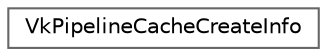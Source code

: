 digraph "类继承关系图"
{
 // LATEX_PDF_SIZE
  bgcolor="transparent";
  edge [fontname=Helvetica,fontsize=10,labelfontname=Helvetica,labelfontsize=10];
  node [fontname=Helvetica,fontsize=10,shape=box,height=0.2,width=0.4];
  rankdir="LR";
  Node0 [id="Node000000",label="VkPipelineCacheCreateInfo",height=0.2,width=0.4,color="grey40", fillcolor="white", style="filled",URL="$struct_vk_pipeline_cache_create_info.html",tooltip=" "];
}
